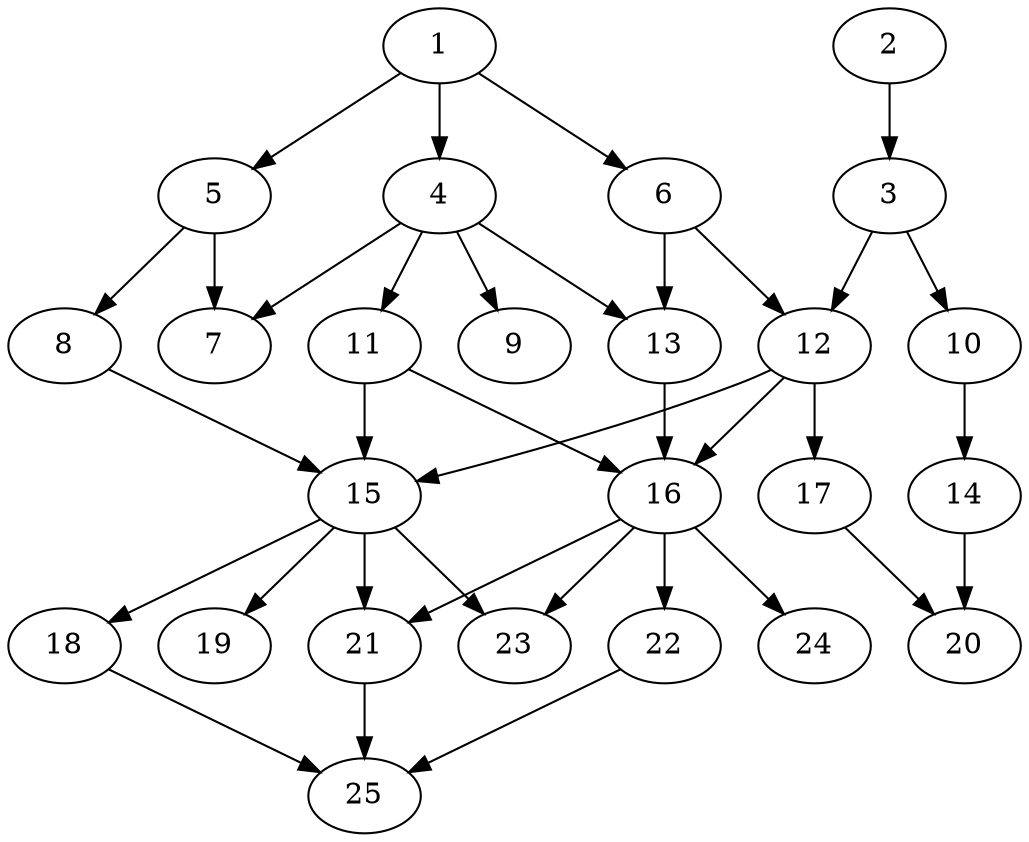 // DAG (tier=2-normal, mode=compute, n=25, ccr=0.399, fat=0.559, density=0.469, regular=0.437, jump=0.186, mindata=524288, maxdata=8388608)
// DAG automatically generated by daggen at Sun Aug 24 16:33:33 2025
// /home/ermia/Project/Environments/daggen/bin/daggen --dot --ccr 0.399 --fat 0.559 --regular 0.437 --density 0.469 --jump 0.186 --mindata 524288 --maxdata 8388608 -n 25 
digraph G {
  1 [size="130547294758959579136", alpha="0.13", expect_size="65273647379479789568"]
  1 -> 4 [size ="205874190614528"]
  1 -> 5 [size ="205874190614528"]
  1 -> 6 [size ="205874190614528"]
  2 [size="371857599045498304", alpha="0.03", expect_size="185928799522749152"]
  2 -> 3 [size ="315115048009728"]
  3 [size="382844423929283477504", alpha="0.09", expect_size="191422211964641738752"]
  3 -> 10 [size ="421798344654848"]
  3 -> 12 [size ="421798344654848"]
  4 [size="16040226785143748", alpha="0.18", expect_size="8020113392571874"]
  4 -> 7 [size ="461971052822528"]
  4 -> 9 [size ="461971052822528"]
  4 -> 11 [size ="461971052822528"]
  4 -> 13 [size ="461971052822528"]
  5 [size="4436687298802190", alpha="0.11", expect_size="2218343649401095"]
  5 -> 7 [size ="100889989742592"]
  5 -> 8 [size ="100889989742592"]
  6 [size="794258817309037184", alpha="0.10", expect_size="397129408654518592"]
  6 -> 12 [size ="537810847137792"]
  6 -> 13 [size ="537810847137792"]
  7 [size="145917456481016064", alpha="0.20", expect_size="72958728240508032"]
  8 [size="1839460795745967", alpha="0.16", expect_size="919730397872983"]
  8 -> 15 [size ="46879702253568"]
  9 [size="223565431203002580992", alpha="0.09", expect_size="111782715601501290496"]
  10 [size="128285886390619952", alpha="0.07", expect_size="64142943195309976"]
  10 -> 14 [size ="152233102540800"]
  11 [size="4227110711453808", alpha="0.06", expect_size="2113555355726904"]
  11 -> 15 [size ="114715925676032"]
  11 -> 16 [size ="114715925676032"]
  12 [size="577420209308284485632", alpha="0.08", expect_size="288710104654142242816"]
  12 -> 15 [size ="554733815201792"]
  12 -> 16 [size ="554733815201792"]
  12 -> 17 [size ="554733815201792"]
  13 [size="19222642491396194304", alpha="0.05", expect_size="9611321245698097152"]
  13 -> 16 [size ="57407069749248"]
  14 [size="581630355112500864", alpha="0.18", expect_size="290815177556250432"]
  14 -> 20 [size ="239295789006848"]
  15 [size="13923290108662926", alpha="0.01", expect_size="6961645054331463"]
  15 -> 18 [size ="360771917709312"]
  15 -> 19 [size ="360771917709312"]
  15 -> 21 [size ="360771917709312"]
  15 -> 23 [size ="360771917709312"]
  16 [size="17405206582320174", alpha="0.16", expect_size="8702603291160087"]
  16 -> 21 [size ="14417676730368"]
  16 -> 22 [size ="14417676730368"]
  16 -> 23 [size ="14417676730368"]
  16 -> 24 [size ="14417676730368"]
  17 [size="114566921617951162368", alpha="0.01", expect_size="57283460808975581184"]
  17 -> 20 [size ="188710536609792"]
  18 [size="9560789160925578", alpha="0.19", expect_size="4780394580462789"]
  18 -> 25 [size ="174658947121152"]
  19 [size="1498818767287813", alpha="0.07", expect_size="749409383643906"]
  20 [size="317335143414753132544", alpha="0.01", expect_size="158667571707376566272"]
  21 [size="176508633885387522048", alpha="0.06", expect_size="88254316942693761024"]
  21 -> 25 [size ="251729408950272"]
  22 [size="71699296262167724032", alpha="0.05", expect_size="35849648131083862016"]
  22 -> 25 [size ="138070187835392"]
  23 [size="2645967551781600", alpha="0.14", expect_size="1322983775890800"]
  24 [size="89056269384609056", alpha="0.00", expect_size="44528134692304528"]
  25 [size="69029178469708201984", alpha="0.20", expect_size="34514589234854100992"]
}